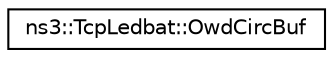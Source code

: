 digraph "Graphical Class Hierarchy"
{
 // LATEX_PDF_SIZE
  edge [fontname="Helvetica",fontsize="10",labelfontname="Helvetica",labelfontsize="10"];
  node [fontname="Helvetica",fontsize="10",shape=record];
  rankdir="LR";
  Node0 [label="ns3::TcpLedbat::OwdCircBuf",height=0.2,width=0.4,color="black", fillcolor="white", style="filled",URL="$structns3_1_1_tcp_ledbat_1_1_owd_circ_buf.html",tooltip="Buffer structure to store delays."];
}
